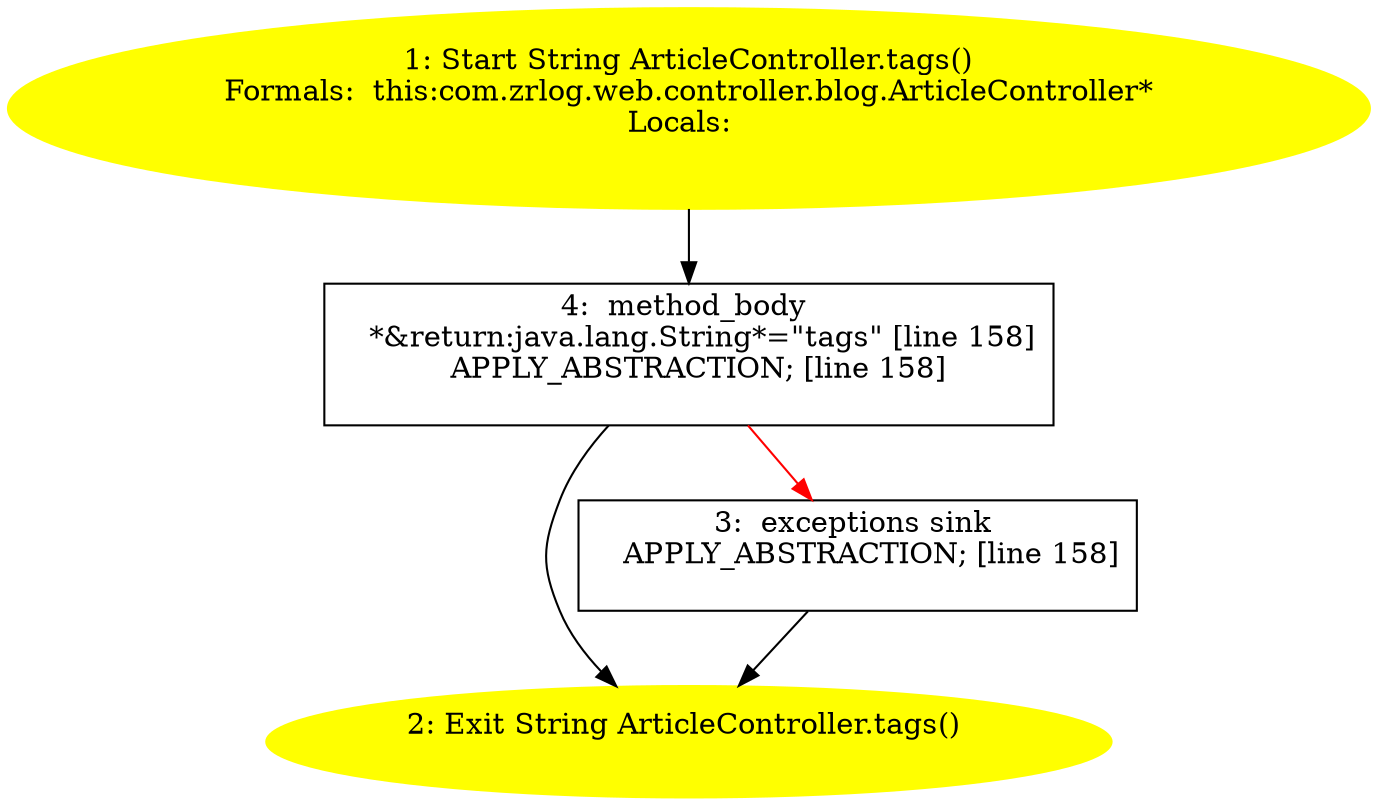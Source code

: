 /* @generated */
digraph cfg {
"com.zrlog.web.controller.blog.ArticleController.tags():java.lang.String.04f4ceadf783e401da8eb7748f2a44f5_1" [label="1: Start String ArticleController.tags()\nFormals:  this:com.zrlog.web.controller.blog.ArticleController*\nLocals:  \n  " color=yellow style=filled]
	

	 "com.zrlog.web.controller.blog.ArticleController.tags():java.lang.String.04f4ceadf783e401da8eb7748f2a44f5_1" -> "com.zrlog.web.controller.blog.ArticleController.tags():java.lang.String.04f4ceadf783e401da8eb7748f2a44f5_4" ;
"com.zrlog.web.controller.blog.ArticleController.tags():java.lang.String.04f4ceadf783e401da8eb7748f2a44f5_2" [label="2: Exit String ArticleController.tags() \n  " color=yellow style=filled]
	

"com.zrlog.web.controller.blog.ArticleController.tags():java.lang.String.04f4ceadf783e401da8eb7748f2a44f5_3" [label="3:  exceptions sink \n   APPLY_ABSTRACTION; [line 158]\n " shape="box"]
	

	 "com.zrlog.web.controller.blog.ArticleController.tags():java.lang.String.04f4ceadf783e401da8eb7748f2a44f5_3" -> "com.zrlog.web.controller.blog.ArticleController.tags():java.lang.String.04f4ceadf783e401da8eb7748f2a44f5_2" ;
"com.zrlog.web.controller.blog.ArticleController.tags():java.lang.String.04f4ceadf783e401da8eb7748f2a44f5_4" [label="4:  method_body \n   *&return:java.lang.String*=\"tags\" [line 158]\n  APPLY_ABSTRACTION; [line 158]\n " shape="box"]
	

	 "com.zrlog.web.controller.blog.ArticleController.tags():java.lang.String.04f4ceadf783e401da8eb7748f2a44f5_4" -> "com.zrlog.web.controller.blog.ArticleController.tags():java.lang.String.04f4ceadf783e401da8eb7748f2a44f5_2" ;
	 "com.zrlog.web.controller.blog.ArticleController.tags():java.lang.String.04f4ceadf783e401da8eb7748f2a44f5_4" -> "com.zrlog.web.controller.blog.ArticleController.tags():java.lang.String.04f4ceadf783e401da8eb7748f2a44f5_3" [color="red" ];
}

